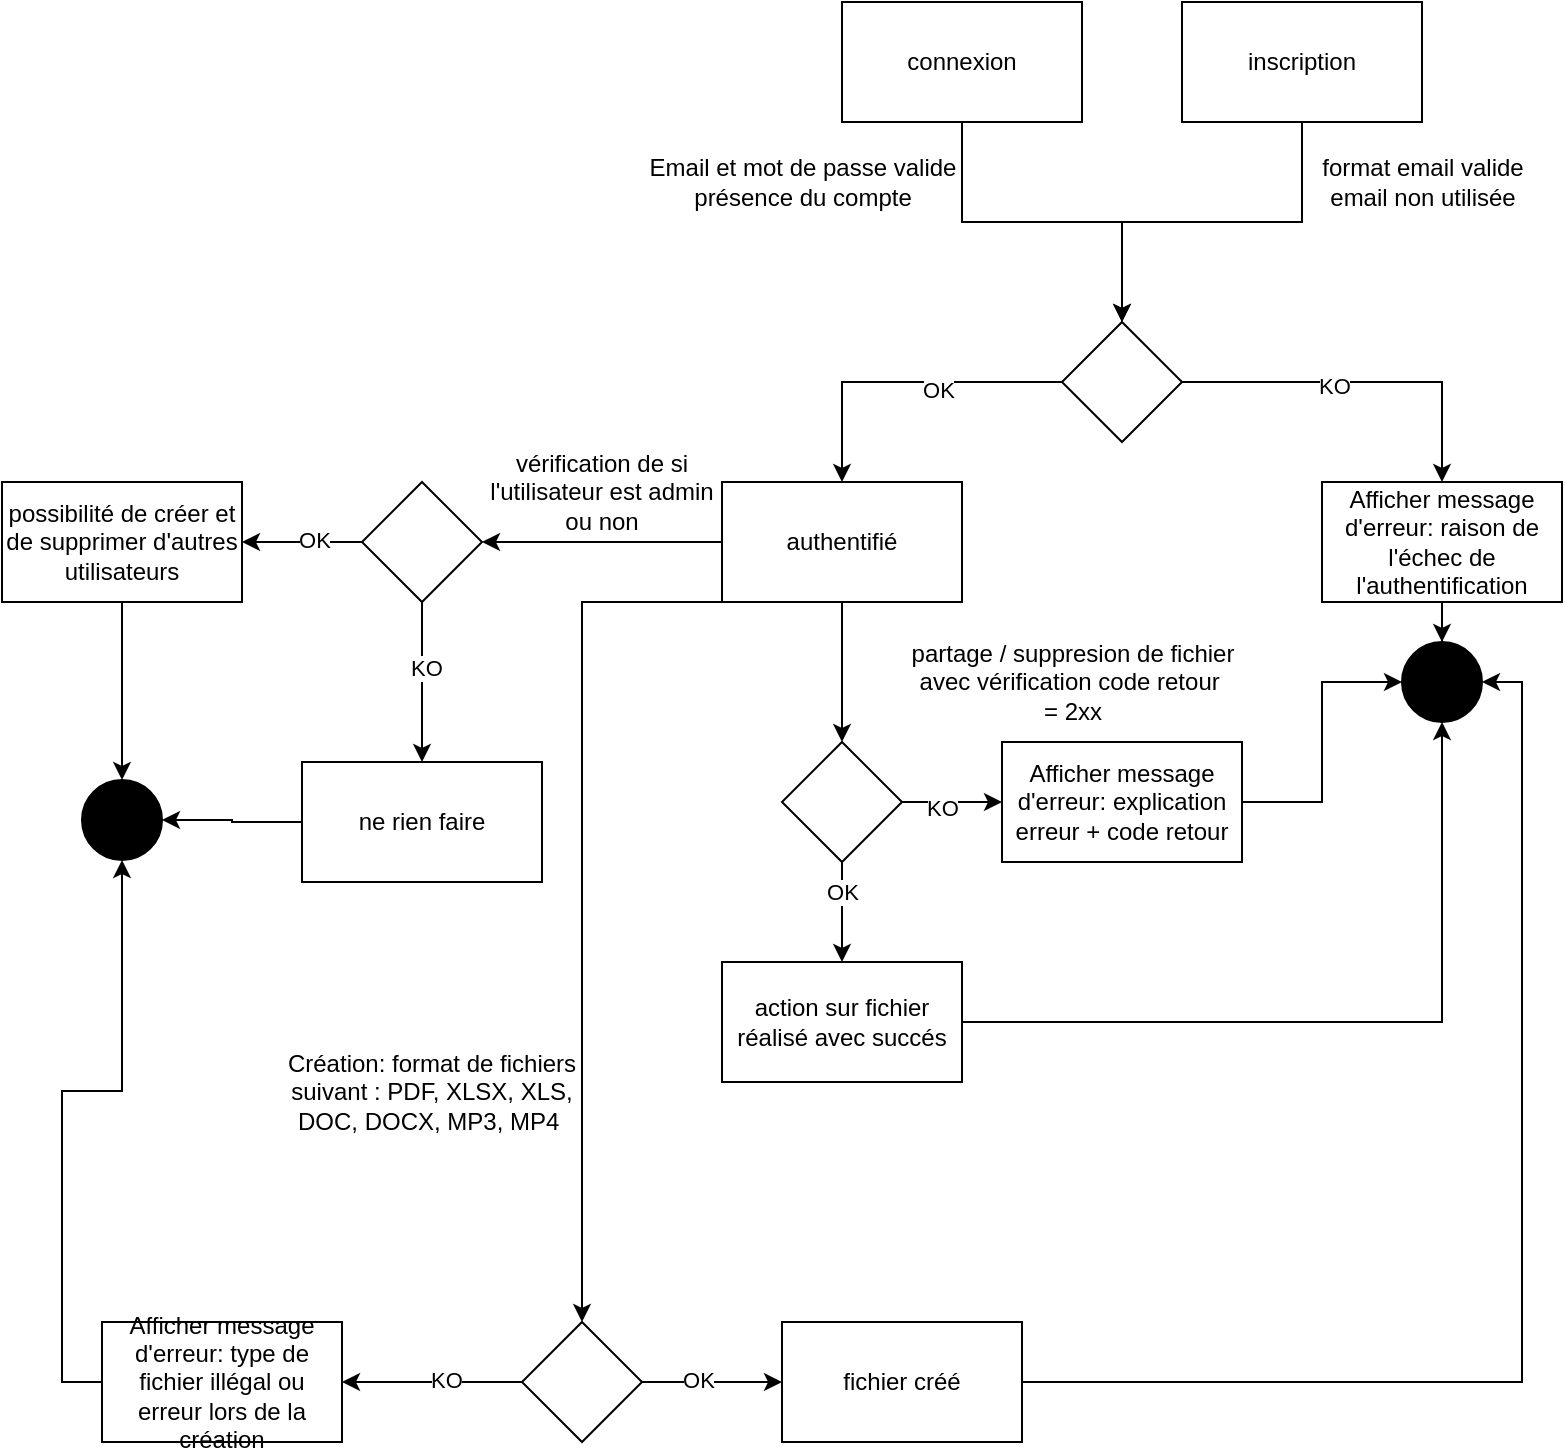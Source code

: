 <mxfile version="28.2.5">
  <diagram name="Page-1" id="2-2BGVHY5RoY8PmpDTeY">
    <mxGraphModel dx="2398" dy="760" grid="1" gridSize="10" guides="1" tooltips="1" connect="1" arrows="1" fold="1" page="1" pageScale="1" pageWidth="827" pageHeight="1169" math="0" shadow="0">
      <root>
        <mxCell id="0" />
        <mxCell id="1" parent="0" />
        <mxCell id="Ku4oZlPeEh7fANMUZ4SY-30" style="edgeStyle=orthogonalEdgeStyle;rounded=0;orthogonalLoop=1;jettySize=auto;html=1;entryX=0.5;entryY=0;entryDx=0;entryDy=0;" parent="1" source="Ku4oZlPeEh7fANMUZ4SY-28" target="Ku4oZlPeEh7fANMUZ4SY-29" edge="1">
          <mxGeometry relative="1" as="geometry" />
        </mxCell>
        <mxCell id="Ku4oZlPeEh7fANMUZ4SY-28" value="connexion" style="rounded=0;whiteSpace=wrap;html=1;" parent="1" vertex="1">
          <mxGeometry x="230" y="140" width="120" height="60" as="geometry" />
        </mxCell>
        <mxCell id="Ku4oZlPeEh7fANMUZ4SY-31" style="edgeStyle=orthogonalEdgeStyle;rounded=0;orthogonalLoop=1;jettySize=auto;html=1;entryX=0.5;entryY=0;entryDx=0;entryDy=0;" parent="1" source="Ku4oZlPeEh7fANMUZ4SY-29" target="Ku4oZlPeEh7fANMUZ4SY-36" edge="1">
          <mxGeometry relative="1" as="geometry">
            <mxPoint x="500" y="330" as="targetPoint" />
          </mxGeometry>
        </mxCell>
        <mxCell id="Ku4oZlPeEh7fANMUZ4SY-32" value="KO" style="edgeLabel;html=1;align=center;verticalAlign=middle;resizable=0;points=[];" parent="Ku4oZlPeEh7fANMUZ4SY-31" vertex="1" connectable="0">
          <mxGeometry x="-0.161" y="-2" relative="1" as="geometry">
            <mxPoint as="offset" />
          </mxGeometry>
        </mxCell>
        <mxCell id="Ku4oZlPeEh7fANMUZ4SY-33" style="edgeStyle=orthogonalEdgeStyle;rounded=0;orthogonalLoop=1;jettySize=auto;html=1;entryX=0.5;entryY=0;entryDx=0;entryDy=0;" parent="1" source="Ku4oZlPeEh7fANMUZ4SY-29" target="Ku4oZlPeEh7fANMUZ4SY-35" edge="1">
          <mxGeometry relative="1" as="geometry">
            <mxPoint x="250" y="330" as="targetPoint" />
          </mxGeometry>
        </mxCell>
        <mxCell id="Ku4oZlPeEh7fANMUZ4SY-34" value="OK" style="edgeLabel;html=1;align=center;verticalAlign=middle;resizable=0;points=[];" parent="Ku4oZlPeEh7fANMUZ4SY-33" vertex="1" connectable="0">
          <mxGeometry x="-0.218" y="4" relative="1" as="geometry">
            <mxPoint as="offset" />
          </mxGeometry>
        </mxCell>
        <mxCell id="Ku4oZlPeEh7fANMUZ4SY-29" value="" style="rhombus;whiteSpace=wrap;html=1;" parent="1" vertex="1">
          <mxGeometry x="340" y="300" width="60" height="60" as="geometry" />
        </mxCell>
        <mxCell id="Ku4oZlPeEh7fANMUZ4SY-41" style="edgeStyle=orthogonalEdgeStyle;rounded=0;orthogonalLoop=1;jettySize=auto;html=1;" parent="1" source="Ku4oZlPeEh7fANMUZ4SY-35" edge="1">
          <mxGeometry relative="1" as="geometry">
            <mxPoint x="230" y="510" as="targetPoint" />
          </mxGeometry>
        </mxCell>
        <mxCell id="Ku4oZlPeEh7fANMUZ4SY-88" style="edgeStyle=orthogonalEdgeStyle;rounded=0;orthogonalLoop=1;jettySize=auto;html=1;entryX=1;entryY=0.5;entryDx=0;entryDy=0;" parent="1" source="Ku4oZlPeEh7fANMUZ4SY-35" target="Ku4oZlPeEh7fANMUZ4SY-87" edge="1">
          <mxGeometry relative="1" as="geometry" />
        </mxCell>
        <mxCell id="f-0dq9nXiNQDnNHfhupV-3" style="edgeStyle=orthogonalEdgeStyle;rounded=0;orthogonalLoop=1;jettySize=auto;html=1;exitX=0;exitY=1;exitDx=0;exitDy=0;" edge="1" parent="1" source="Ku4oZlPeEh7fANMUZ4SY-35">
          <mxGeometry relative="1" as="geometry">
            <mxPoint x="100" y="800" as="targetPoint" />
            <mxPoint x="150" y="440" as="sourcePoint" />
            <Array as="points">
              <mxPoint x="100" y="440" />
            </Array>
          </mxGeometry>
        </mxCell>
        <mxCell id="Ku4oZlPeEh7fANMUZ4SY-35" value="authentifié" style="rounded=0;whiteSpace=wrap;html=1;" parent="1" vertex="1">
          <mxGeometry x="170" y="380" width="120" height="60" as="geometry" />
        </mxCell>
        <mxCell id="Ku4oZlPeEh7fANMUZ4SY-47" style="edgeStyle=orthogonalEdgeStyle;rounded=0;orthogonalLoop=1;jettySize=auto;html=1;" parent="1" source="Ku4oZlPeEh7fANMUZ4SY-36" target="Ku4oZlPeEh7fANMUZ4SY-46" edge="1">
          <mxGeometry relative="1" as="geometry" />
        </mxCell>
        <mxCell id="Ku4oZlPeEh7fANMUZ4SY-36" value="Afficher message d&#39;erreur: raison de l&#39;échec de l&#39;authentification" style="rounded=0;whiteSpace=wrap;html=1;" parent="1" vertex="1">
          <mxGeometry x="470" y="380" width="120" height="60" as="geometry" />
        </mxCell>
        <mxCell id="Ku4oZlPeEh7fANMUZ4SY-37" value="&lt;div&gt;Email et mot de passe valide&lt;/div&gt;présence du compte" style="text;html=1;align=center;verticalAlign=middle;resizable=0;points=[];autosize=1;strokeColor=none;fillColor=none;" parent="1" vertex="1">
          <mxGeometry x="120" y="210" width="180" height="40" as="geometry" />
        </mxCell>
        <mxCell id="Ku4oZlPeEh7fANMUZ4SY-39" style="edgeStyle=orthogonalEdgeStyle;rounded=0;orthogonalLoop=1;jettySize=auto;html=1;entryX=0.5;entryY=0;entryDx=0;entryDy=0;" parent="1" source="Ku4oZlPeEh7fANMUZ4SY-38" target="Ku4oZlPeEh7fANMUZ4SY-29" edge="1">
          <mxGeometry relative="1" as="geometry" />
        </mxCell>
        <mxCell id="Ku4oZlPeEh7fANMUZ4SY-38" value="inscription" style="rounded=0;whiteSpace=wrap;html=1;" parent="1" vertex="1">
          <mxGeometry x="400" y="140" width="120" height="60" as="geometry" />
        </mxCell>
        <mxCell id="Ku4oZlPeEh7fANMUZ4SY-40" value="&lt;div&gt;format email valide&lt;/div&gt;&lt;div&gt;email non utilisée&lt;/div&gt;" style="text;html=1;align=center;verticalAlign=middle;resizable=0;points=[];autosize=1;strokeColor=none;fillColor=none;" parent="1" vertex="1">
          <mxGeometry x="460" y="210" width="120" height="40" as="geometry" />
        </mxCell>
        <mxCell id="f-0dq9nXiNQDnNHfhupV-4" style="edgeStyle=orthogonalEdgeStyle;rounded=0;orthogonalLoop=1;jettySize=auto;html=1;entryX=1;entryY=0.5;entryDx=0;entryDy=0;" edge="1" parent="1" source="Ku4oZlPeEh7fANMUZ4SY-44" target="Ku4oZlPeEh7fANMUZ4SY-49">
          <mxGeometry relative="1" as="geometry" />
        </mxCell>
        <mxCell id="f-0dq9nXiNQDnNHfhupV-6" value="KO" style="edgeLabel;html=1;align=center;verticalAlign=middle;resizable=0;points=[];" vertex="1" connectable="0" parent="f-0dq9nXiNQDnNHfhupV-4">
          <mxGeometry x="-0.183" y="-1" relative="1" as="geometry">
            <mxPoint x="-1" as="offset" />
          </mxGeometry>
        </mxCell>
        <mxCell id="Ku4oZlPeEh7fANMUZ4SY-44" value="" style="rhombus;whiteSpace=wrap;html=1;" parent="1" vertex="1">
          <mxGeometry x="70" y="800" width="60" height="60" as="geometry" />
        </mxCell>
        <mxCell id="Ku4oZlPeEh7fANMUZ4SY-46" value="" style="ellipse;whiteSpace=wrap;html=1;aspect=fixed;fillColor=#000000;" parent="1" vertex="1">
          <mxGeometry x="510" y="460" width="40" height="40" as="geometry" />
        </mxCell>
        <mxCell id="f-0dq9nXiNQDnNHfhupV-5" style="edgeStyle=orthogonalEdgeStyle;rounded=0;orthogonalLoop=1;jettySize=auto;html=1;entryX=0.5;entryY=1;entryDx=0;entryDy=0;exitX=0;exitY=0.5;exitDx=0;exitDy=0;" edge="1" parent="1" source="Ku4oZlPeEh7fANMUZ4SY-49" target="Ku4oZlPeEh7fANMUZ4SY-97">
          <mxGeometry relative="1" as="geometry" />
        </mxCell>
        <mxCell id="Ku4oZlPeEh7fANMUZ4SY-49" value="Afficher message d&#39;erreur: type de fichier illégal ou erreur lors de la création" style="rounded=0;whiteSpace=wrap;html=1;" parent="1" vertex="1">
          <mxGeometry x="-140" y="800" width="120" height="60" as="geometry" />
        </mxCell>
        <mxCell id="Ku4oZlPeEh7fANMUZ4SY-50" value="Création: format de fichiers suivant : PDF, XLSX, XLS, DOC, DOCX, MP3, MP4&amp;nbsp;" style="text;html=1;align=center;verticalAlign=middle;whiteSpace=wrap;rounded=0;" parent="1" vertex="1">
          <mxGeometry x="-60" y="670" width="170" height="30" as="geometry" />
        </mxCell>
        <mxCell id="Ku4oZlPeEh7fANMUZ4SY-66" value="&lt;div&gt;partage / suppresion de fichier&lt;/div&gt;&lt;div&gt;avec vérification code retour&amp;nbsp;&lt;/div&gt;&lt;div&gt;= 2xx&lt;/div&gt;" style="text;html=1;align=center;verticalAlign=middle;resizable=0;points=[];autosize=1;strokeColor=none;fillColor=none;" parent="1" vertex="1">
          <mxGeometry x="255" y="450" width="180" height="60" as="geometry" />
        </mxCell>
        <mxCell id="Ku4oZlPeEh7fANMUZ4SY-78" style="edgeStyle=orthogonalEdgeStyle;rounded=0;orthogonalLoop=1;jettySize=auto;html=1;entryX=0;entryY=0.5;entryDx=0;entryDy=0;" parent="1" source="Ku4oZlPeEh7fANMUZ4SY-76" target="Ku4oZlPeEh7fANMUZ4SY-77" edge="1">
          <mxGeometry relative="1" as="geometry" />
        </mxCell>
        <mxCell id="Ku4oZlPeEh7fANMUZ4SY-79" value="KO" style="edgeLabel;html=1;align=center;verticalAlign=middle;resizable=0;points=[];" parent="Ku4oZlPeEh7fANMUZ4SY-78" vertex="1" connectable="0">
          <mxGeometry x="-0.2" y="-3" relative="1" as="geometry">
            <mxPoint as="offset" />
          </mxGeometry>
        </mxCell>
        <mxCell id="Ku4oZlPeEh7fANMUZ4SY-82" style="edgeStyle=orthogonalEdgeStyle;rounded=0;orthogonalLoop=1;jettySize=auto;html=1;" parent="1" source="Ku4oZlPeEh7fANMUZ4SY-76" target="Ku4oZlPeEh7fANMUZ4SY-81" edge="1">
          <mxGeometry relative="1" as="geometry" />
        </mxCell>
        <mxCell id="Ku4oZlPeEh7fANMUZ4SY-83" value="OK" style="edgeLabel;html=1;align=center;verticalAlign=middle;resizable=0;points=[];" parent="Ku4oZlPeEh7fANMUZ4SY-82" vertex="1" connectable="0">
          <mxGeometry x="-0.4" relative="1" as="geometry">
            <mxPoint as="offset" />
          </mxGeometry>
        </mxCell>
        <mxCell id="Ku4oZlPeEh7fANMUZ4SY-76" value="" style="rhombus;whiteSpace=wrap;html=1;" parent="1" vertex="1">
          <mxGeometry x="200" y="510" width="60" height="60" as="geometry" />
        </mxCell>
        <mxCell id="Ku4oZlPeEh7fANMUZ4SY-80" style="edgeStyle=orthogonalEdgeStyle;rounded=0;orthogonalLoop=1;jettySize=auto;html=1;entryX=0;entryY=0.5;entryDx=0;entryDy=0;" parent="1" source="Ku4oZlPeEh7fANMUZ4SY-77" target="Ku4oZlPeEh7fANMUZ4SY-46" edge="1">
          <mxGeometry relative="1" as="geometry" />
        </mxCell>
        <mxCell id="Ku4oZlPeEh7fANMUZ4SY-77" value="Afficher message d&#39;erreur: explication erreur + code retour" style="rounded=0;whiteSpace=wrap;html=1;" parent="1" vertex="1">
          <mxGeometry x="310" y="510" width="120" height="60" as="geometry" />
        </mxCell>
        <mxCell id="f-0dq9nXiNQDnNHfhupV-1" style="edgeStyle=orthogonalEdgeStyle;rounded=0;orthogonalLoop=1;jettySize=auto;html=1;entryX=0.5;entryY=1;entryDx=0;entryDy=0;" edge="1" parent="1" source="Ku4oZlPeEh7fANMUZ4SY-81" target="Ku4oZlPeEh7fANMUZ4SY-46">
          <mxGeometry relative="1" as="geometry" />
        </mxCell>
        <mxCell id="Ku4oZlPeEh7fANMUZ4SY-81" value="action sur fichier réalisé avec succés" style="rounded=0;whiteSpace=wrap;html=1;" parent="1" vertex="1">
          <mxGeometry x="170" y="620" width="120" height="60" as="geometry" />
        </mxCell>
        <mxCell id="Ku4oZlPeEh7fANMUZ4SY-84" value="" style="edgeStyle=orthogonalEdgeStyle;rounded=0;orthogonalLoop=1;jettySize=auto;html=1;" parent="1" source="Ku4oZlPeEh7fANMUZ4SY-44" target="Ku4oZlPeEh7fANMUZ4SY-54" edge="1">
          <mxGeometry relative="1" as="geometry">
            <mxPoint x="230.0" y="1010" as="targetPoint" />
            <mxPoint x="230" y="810" as="sourcePoint" />
          </mxGeometry>
        </mxCell>
        <mxCell id="Ku4oZlPeEh7fANMUZ4SY-85" value="OK" style="edgeLabel;html=1;align=center;verticalAlign=middle;resizable=0;points=[];" parent="Ku4oZlPeEh7fANMUZ4SY-84" vertex="1" connectable="0">
          <mxGeometry x="-0.218" y="1" relative="1" as="geometry">
            <mxPoint as="offset" />
          </mxGeometry>
        </mxCell>
        <mxCell id="Ku4oZlPeEh7fANMUZ4SY-86" style="edgeStyle=orthogonalEdgeStyle;rounded=0;orthogonalLoop=1;jettySize=auto;html=1;entryX=1;entryY=0.5;entryDx=0;entryDy=0;" parent="1" source="Ku4oZlPeEh7fANMUZ4SY-54" target="Ku4oZlPeEh7fANMUZ4SY-46" edge="1">
          <mxGeometry relative="1" as="geometry" />
        </mxCell>
        <mxCell id="Ku4oZlPeEh7fANMUZ4SY-54" value="fichier créé" style="rounded=0;whiteSpace=wrap;html=1;" parent="1" vertex="1">
          <mxGeometry x="200" y="800" width="120" height="60" as="geometry" />
        </mxCell>
        <mxCell id="Ku4oZlPeEh7fANMUZ4SY-91" style="edgeStyle=orthogonalEdgeStyle;rounded=0;orthogonalLoop=1;jettySize=auto;html=1;" parent="1" source="Ku4oZlPeEh7fANMUZ4SY-87" edge="1">
          <mxGeometry relative="1" as="geometry">
            <mxPoint x="20" y="520" as="targetPoint" />
          </mxGeometry>
        </mxCell>
        <mxCell id="Ku4oZlPeEh7fANMUZ4SY-92" value="KO" style="edgeLabel;html=1;align=center;verticalAlign=middle;resizable=0;points=[];" parent="Ku4oZlPeEh7fANMUZ4SY-91" vertex="1" connectable="0">
          <mxGeometry x="-0.184" y="2" relative="1" as="geometry">
            <mxPoint as="offset" />
          </mxGeometry>
        </mxCell>
        <mxCell id="Ku4oZlPeEh7fANMUZ4SY-95" style="edgeStyle=orthogonalEdgeStyle;rounded=0;orthogonalLoop=1;jettySize=auto;html=1;entryX=1;entryY=0.5;entryDx=0;entryDy=0;" parent="1" source="Ku4oZlPeEh7fANMUZ4SY-87" target="Ku4oZlPeEh7fANMUZ4SY-94" edge="1">
          <mxGeometry relative="1" as="geometry" />
        </mxCell>
        <mxCell id="Ku4oZlPeEh7fANMUZ4SY-96" value="OK" style="edgeLabel;html=1;align=center;verticalAlign=middle;resizable=0;points=[];" parent="Ku4oZlPeEh7fANMUZ4SY-95" vertex="1" connectable="0">
          <mxGeometry x="-0.186" y="-1" relative="1" as="geometry">
            <mxPoint as="offset" />
          </mxGeometry>
        </mxCell>
        <mxCell id="Ku4oZlPeEh7fANMUZ4SY-87" value="" style="rhombus;whiteSpace=wrap;html=1;" parent="1" vertex="1">
          <mxGeometry x="-10" y="380" width="60" height="60" as="geometry" />
        </mxCell>
        <mxCell id="Ku4oZlPeEh7fANMUZ4SY-89" value="vérification de si l&#39;utilisateur est admin ou non" style="text;html=1;align=center;verticalAlign=middle;whiteSpace=wrap;rounded=0;" parent="1" vertex="1">
          <mxGeometry x="50" y="370" width="120" height="30" as="geometry" />
        </mxCell>
        <mxCell id="Ku4oZlPeEh7fANMUZ4SY-98" style="edgeStyle=orthogonalEdgeStyle;rounded=0;orthogonalLoop=1;jettySize=auto;html=1;entryX=1;entryY=0.5;entryDx=0;entryDy=0;" parent="1" source="Ku4oZlPeEh7fANMUZ4SY-93" target="Ku4oZlPeEh7fANMUZ4SY-97" edge="1">
          <mxGeometry relative="1" as="geometry" />
        </mxCell>
        <mxCell id="Ku4oZlPeEh7fANMUZ4SY-93" value="ne rien faire" style="rounded=0;whiteSpace=wrap;html=1;" parent="1" vertex="1">
          <mxGeometry x="-40" y="520" width="120" height="60" as="geometry" />
        </mxCell>
        <mxCell id="Ku4oZlPeEh7fANMUZ4SY-99" style="edgeStyle=orthogonalEdgeStyle;rounded=0;orthogonalLoop=1;jettySize=auto;html=1;" parent="1" source="Ku4oZlPeEh7fANMUZ4SY-94" target="Ku4oZlPeEh7fANMUZ4SY-97" edge="1">
          <mxGeometry relative="1" as="geometry" />
        </mxCell>
        <mxCell id="Ku4oZlPeEh7fANMUZ4SY-94" value="possibilité de créer et de supprimer d&#39;autres utilisateurs" style="rounded=0;whiteSpace=wrap;html=1;" parent="1" vertex="1">
          <mxGeometry x="-190" y="380" width="120" height="60" as="geometry" />
        </mxCell>
        <mxCell id="Ku4oZlPeEh7fANMUZ4SY-97" value="" style="ellipse;whiteSpace=wrap;html=1;aspect=fixed;fillColor=#000000;" parent="1" vertex="1">
          <mxGeometry x="-150" y="529" width="40" height="40" as="geometry" />
        </mxCell>
      </root>
    </mxGraphModel>
  </diagram>
</mxfile>
